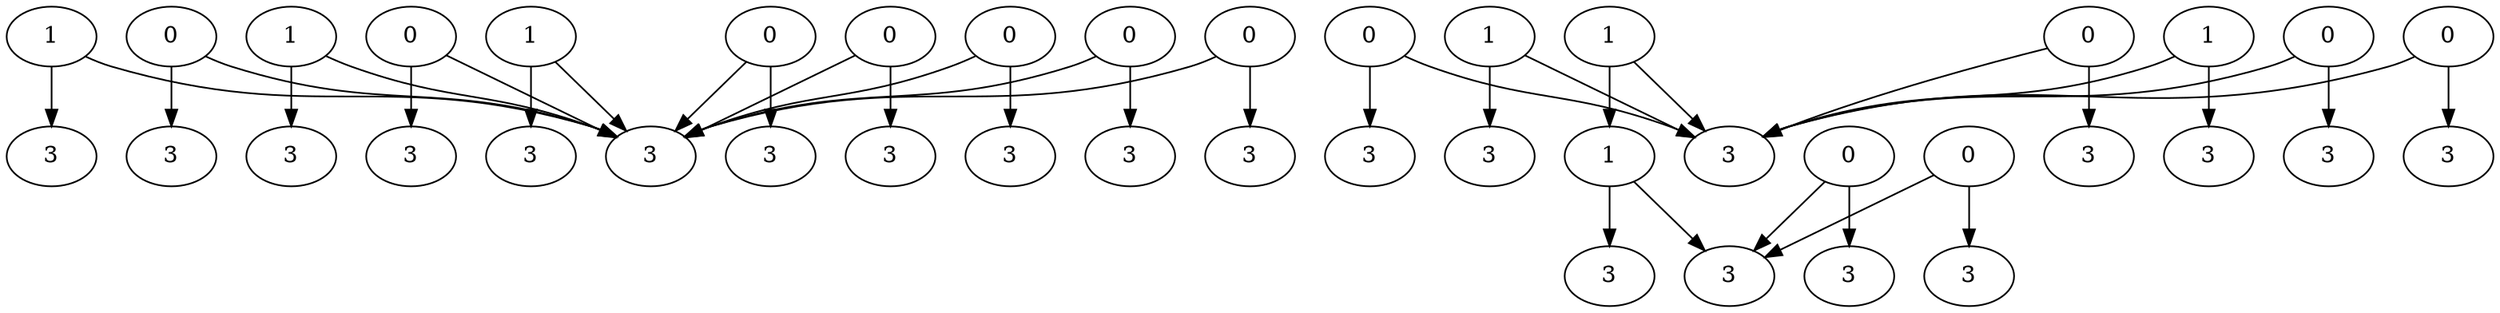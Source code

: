 /* Created by igraph 0.7.1 */
digraph {
  0 [
    label=1
    name=18081127561
    roles="[0]"
    times=1
  ];
  1 [
    label=3
    name=13982579841
    roles="[2]"
    times=1
  ];
  2 [
    label=0
    name=18328100765
    roles="[0]"
    times=1
  ];
  3 [
    label=0
    name=18708210258
    roles="[0]"
    times=1
  ];
  4 [
    label=3
    name=13688158047
    roles="[2]"
    times=1
  ];
  5 [
    label=3
    name=15808391483
    roles="[2]"
    times=1
  ];
  6 [
    label=3
    name=13086307674
    roles="[2]"
    times=1
  ];
  7 [
    label=1
    name=15282061995
    roles="[0]"
    times=1
  ];
  8 [
    label=3
    name=18583904387
    roles="[1]"
    times=7
  ];
  9 [
    label=3
    name=15378553496
    roles="[2]"
    times=1
  ];
  10 [
    label=3
    name=13708207665
    roles="[2]"
    times=1
  ];
  11 [
    label=3
    name=18783321894
    roles="[2]"
    times=1
  ];
  12 [
    label=0
    name=18382242361
    roles="[0]"
    times=1
  ];
  13 [
    label=0
    name=18483609920
    roles="[0]"
    times=1
  ];
  14 [
    label=1
    name=18382246688
    roles="[0]"
    times=1
  ];
  15 [
    label=0
    name=18382246766
    roles="[0]"
    times=1
  ];
  16 [
    label=0
    name=18382247537
    roles="[0]"
    times=1
  ];
  17 [
    label=1
    name=18280027921
    roles="[0]"
    times=1
  ];
  18 [
    label=3
    name=15283806744
    roles="[2]"
    times=1
  ];
  19 [
    label=1
    name=18108081073
    roles="[0]"
    times=1
  ];
  20 [
    label=3
    name=15984226175
    roles="[2]"
    times=1
  ];
  21 [
    label=3
    name=15283266656
    roles="[2]"
    times=1
  ];
  22 [
    label=3
    name=13541064751
    roles="[1]"
    times=3
  ];
  23 [
    label=1
    name=15828534989
    roles="[0, 2]"
    times=2
  ];
  24 [
    label=0
    name=15708493734
    roles="[0]"
    times=1
  ];
  25 [
    label=3
    name=13981414317
    roles="[2]"
    times=1
  ];
  26 [
    label=3
    name=18280229221
    roles="[2]"
    times=1
  ];
  27 [
    label=0
    name=15378229035
    roles="[0]"
    times=1
  ];
  28 [
    label=3
    name=13550017583
    roles="[2]"
    times=1
  ];
  29 [
    label=3
    name=13551615244
    roles="[2]"
    times=1
  ];
  30 [
    label=3
    name=13795958907
    roles="[2]"
    times=1
  ];
  31 [
    label=1
    name=18483625815
    roles="[0]"
    times=1
  ];
  32 [
    label=0
    name=15181084440
    roles="[0]"
    times=1
  ];
  33 [
    label=0
    name=18328554617
    roles="[0]"
    times=1
  ];
  34 [
    label=0
    name=13679604759
    roles="[0]"
    times=1
  ];
  35 [
    label=3
    name=13857870513
    roles="[2]"
    times=1
  ];
  36 [
    label=3
    name=13890382175
    roles="[2]"
    times=1
  ];
  37 [
    label=0
    name=13882523044
    roles="[0]"
    times=1
  ];
  38 [
    label=3
    name=13890958966
    roles="[2]"
    times=1
  ];
  39 [
    label=3
    name=13982228130
    roles="[1]"
    times=10
  ];
  40 [
    label=3
    name=15908450707
    roles="[2]"
    times=1
  ];
  41 [
    label=0
    name=15808322461
    roles="[0]"
    times=1
  ];

  0 -> 4 [
    weight=2
  ];
  0 -> 39 [
    weight=1
  ];
  2 -> 39 [
    weight=1
  ];
  2 -> 40 [
    weight=2
  ];
  3 -> 8 [
    weight=1
  ];
  3 -> 20 [
    weight=2
  ];
  7 -> 9 [
    weight=2
  ];
  7 -> 39 [
    weight=1
  ];
  12 -> 29 [
    weight=2
  ];
  12 -> 39 [
    weight=1
  ];
  13 -> 8 [
    weight=1
  ];
  13 -> 38 [
    weight=2
  ];
  14 -> 35 [
    weight=2
  ];
  14 -> 39 [
    weight=1
  ];
  15 -> 36 [
    weight=2
  ];
  15 -> 39 [
    weight=1
  ];
  16 -> 6 [
    weight=2
  ];
  16 -> 39 [
    weight=1
  ];
  17 -> 8 [
    weight=1
  ];
  17 -> 26 [
    weight=2
  ];
  19 -> 8 [
    weight=1
  ];
  19 -> 23 [
    weight=2
  ];
  23 -> 10 [
    weight=2
  ];
  23 -> 22 [
    weight=1
  ];
  24 -> 21 [
    weight=2
  ];
  24 -> 22 [
    weight=1
  ];
  27 -> 8 [
    weight=1
  ];
  27 -> 30 [
    weight=2
  ];
  31 -> 8 [
    weight=1
  ];
  31 -> 11 [
    weight=2
  ];
  32 -> 18 [
    weight=2
  ];
  32 -> 22 [
    weight=1
  ];
  33 -> 5 [
    weight=2
  ];
  33 -> 39 [
    weight=1
  ];
  34 -> 8 [
    weight=1
  ];
  34 -> 28 [
    weight=2
  ];
  37 -> 1 [
    weight=2
  ];
  37 -> 39 [
    weight=1
  ];
  41 -> 25 [
    weight=2
  ];
  41 -> 39 [
    weight=1
  ];
}

